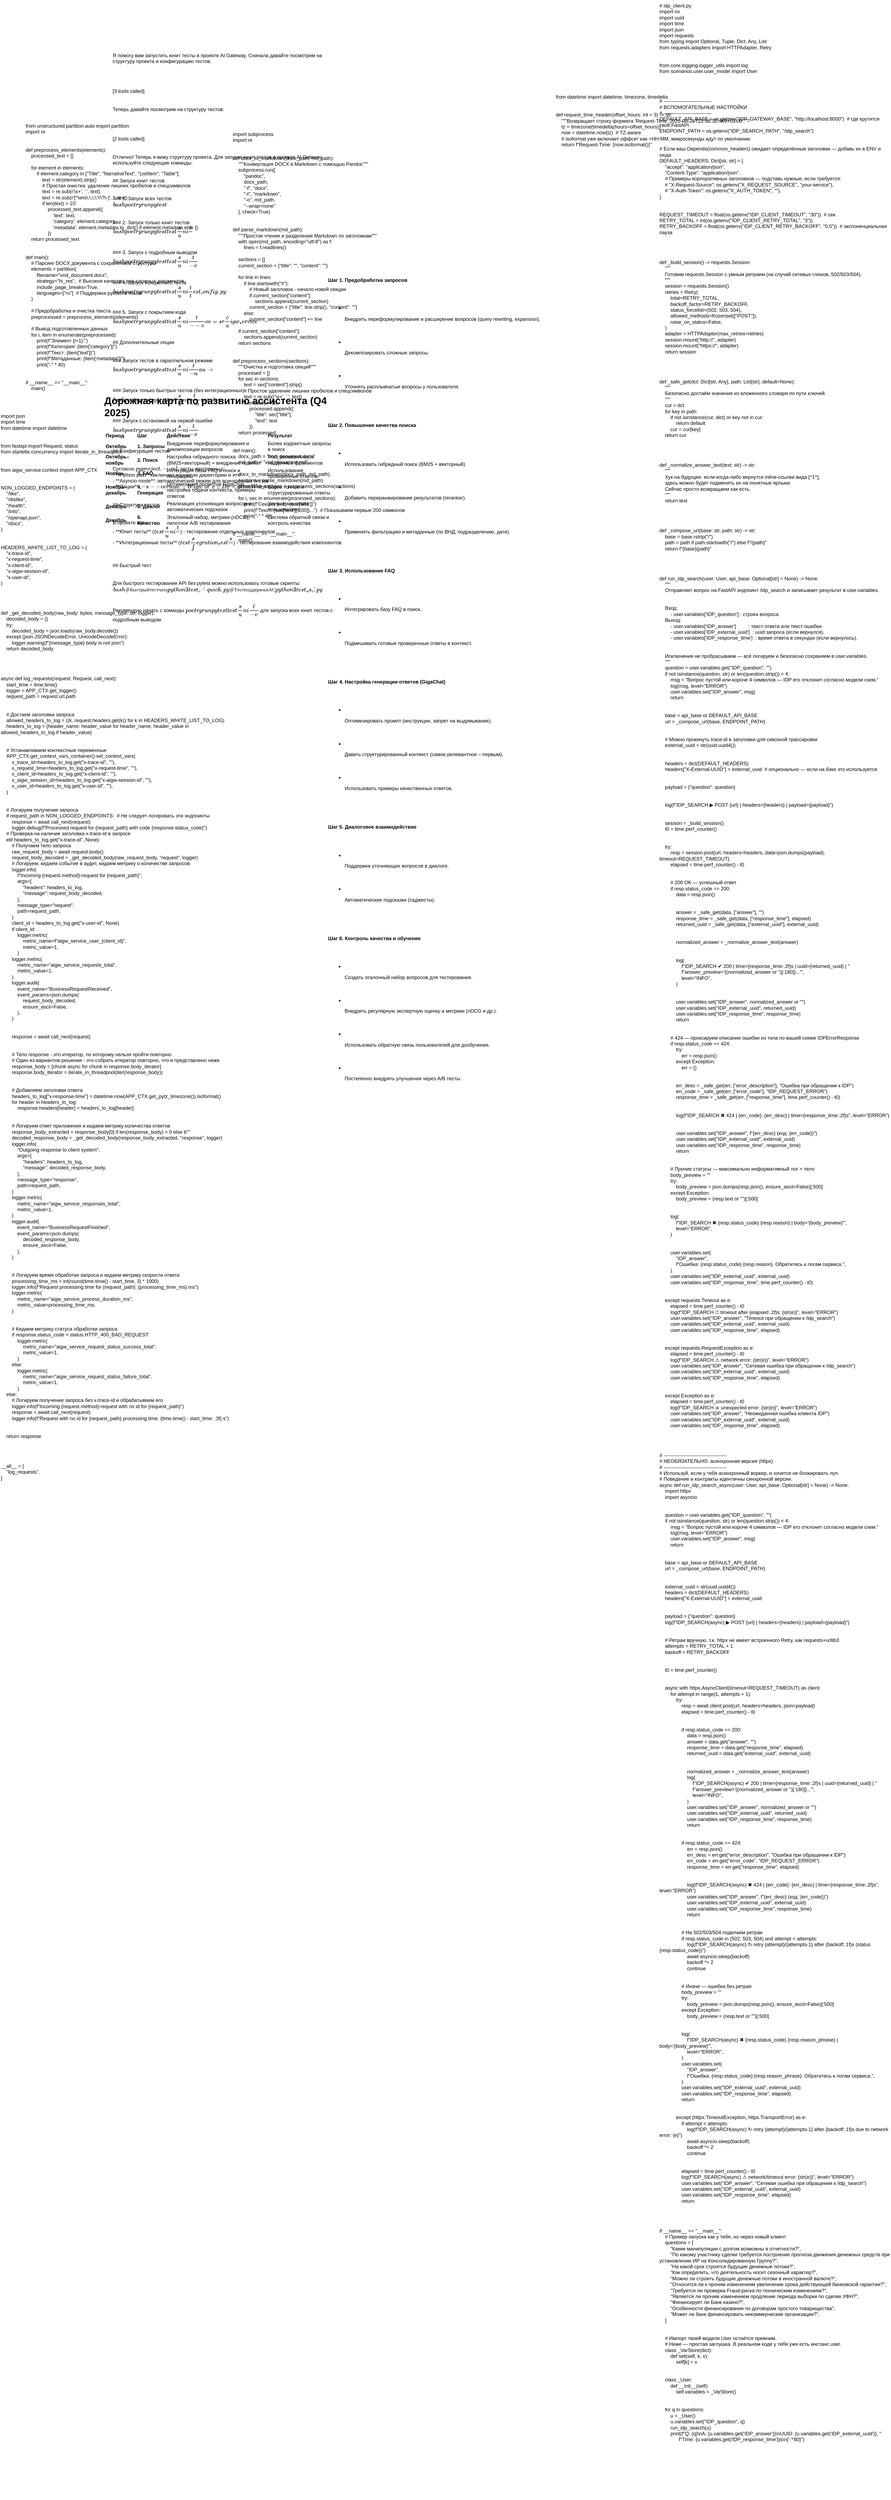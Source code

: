 <mxfile version="28.2.5">
  <diagram name="Страница — 1" id="YzAyhXTebkGU_6SpY-bU">
    <mxGraphModel dx="1152" dy="692" grid="1" gridSize="10" guides="1" tooltips="1" connect="1" arrows="1" fold="1" page="1" pageScale="1" pageWidth="3300" pageHeight="4681" math="0" shadow="0">
      <root>
        <mxCell id="0" />
        <mxCell id="1" parent="0" />
        <UserObject label="# idp_client.py&#xa;import os&#xa;import uuid&#xa;import time&#xa;import json&#xa;import requests&#xa;from typing import Optional, Tuple, Dict, Any, List&#xa;from requests.adapters import HTTPAdapter, Retry&#xa;&#xa;&#xa;from core.logging.logger_utils import log&#xa;from scenarios.user.user_model import User&#xa;&#xa;&#xa;&#xa;&#xa;# -----------------------------&#xa;# ВСПОМОГАТЕЛЬНЫЕ НАСТРОЙКИ&#xa;# -----------------------------&#xa;DEFAULT_API_BASE = os.getenv(&quot;IDP_GATEWAY_BASE&quot;, &quot;http://localhost:8000&quot;)  # где крутится твой FastAPI&#xa;ENDPOINT_PATH = os.getenv(&quot;IDP_SEARCH_PATH&quot;, &quot;/idp_search&quot;)&#xa;&#xa;&#xa;# Если ваш Depends(common_headers) ожидает определённые заголовки — добавь их в ENV и сюда&#xa;DEFAULT_HEADERS: Dict[str, str] = {&#xa;    &quot;accept&quot;: &quot;application/json&quot;,&#xa;    &quot;Content-Type&quot;: &quot;application/json&quot;,&#xa;    # Примеры корпоративных заголовков — подставь нужные, если требуется:&#xa;    # &quot;X-Request-Source&quot;: os.getenv(&quot;X_REQUEST_SOURCE&quot;, &quot;your-service&quot;),&#xa;    # &quot;X-Auth-Token&quot;: os.getenv(&quot;X_AUTH_TOKEN&quot;, &quot;&quot;),&#xa;}&#xa;&#xa;&#xa;REQUEST_TIMEOUT = float(os.getenv(&quot;IDP_CLIENT_TIMEOUT&quot;, &quot;30&quot;))  # сек.&#xa;RETRY_TOTAL = int(os.getenv(&quot;IDP_CLIENT_RETRY_TOTAL&quot;, &quot;3&quot;))&#xa;RETRY_BACKOFF = float(os.getenv(&quot;IDP_CLIENT_RETRY_BACKOFF&quot;, &quot;0.5&quot;))  # экспоненциальная пауза&#xa;&#xa;&#xa;&#xa;&#xa;def _build_session() -&gt; requests.Session:&#xa;    &quot;&quot;&quot;&#xa;    Готовим requests.Session с умным ретраем (на случай сетевых глюков, 502/503/504).&#xa;    &quot;&quot;&quot;&#xa;    session = requests.Session()&#xa;    retries = Retry(&#xa;        total=RETRY_TOTAL,&#xa;        backoff_factor=RETRY_BACKOFF,&#xa;        status_forcelist=(502, 503, 504),&#xa;        allowed_methods=frozenset([&quot;POST&quot;]),&#xa;        raise_on_status=False,&#xa;    )&#xa;    adapter = HTTPAdapter(max_retries=retries)&#xa;    session.mount(&quot;http://&quot;, adapter)&#xa;    session.mount(&quot;https://&quot;, adapter)&#xa;    return session&#xa;&#xa;&#xa;&#xa;&#xa;def _safe_get(dct: Dict[str, Any], path: List[str], default=None):&#xa;    &quot;&quot;&quot;&#xa;    Безопасно достаём значение из вложенного словаря по пути ключей.&#xa;    &quot;&quot;&quot;&#xa;    cur = dct&#xa;    for key in path:&#xa;        if not isinstance(cur, dict) or key not in cur:&#xa;            return default&#xa;        cur = cur[key]&#xa;    return cur&#xa;&#xa;&#xa;&#xa;&#xa;def _normalize_answer_text(text: str) -&gt; str:&#xa;    &quot;&quot;&quot;&#xa;    Хук на будущее: если когда-либо вернутся inline-ссылки вида [^1^],&#xa;    здесь можно будет подменять их на понятные ярлыки.&#xa;    Сейчас просто возвращаем как есть.&#xa;    &quot;&quot;&quot;&#xa;    return text&#xa;&#xa;&#xa;&#xa;&#xa;def _compose_url(base: str, path: str) -&gt; str:&#xa;    base = base.rstrip(&quot;/&quot;)&#xa;    path = path if path.startswith(&quot;/&quot;) else f&quot;/{path}&quot;&#xa;    return f&quot;{base}{path}&quot;&#xa;&#xa;&#xa;&#xa;&#xa;def run_idp_search(user: User, api_base: Optional[str] = None) -&gt; None:&#xa;    &quot;&quot;&quot;&#xa;    Отправляет вопрос на FastAPI эндпоинт /idp_search и записывает результат в user.variables.&#xa;&#xa;&#xa;    Вход:&#xa;        - user.variables[&#39;IDP_question&#39;] : строка вопроса.&#xa;    Выход:&#xa;        - user.variables[&#39;IDP_answer&#39;]         : текст ответа или текст ошибки.&#xa;        - user.variables[&#39;IDP_external_uuid&#39;]  : uuid запроса (если вернулся).&#xa;        - user.variables[&#39;IDP_response_time&#39;]  : время ответа в секундах (если вернулось).&#xa;&#xa;&#xa;    Исключения не пробрасываем — всё логируем и безопасно сохраняем в user.variables.&#xa;    &quot;&quot;&quot;&#xa;    question = user.variables.get(&quot;IDP_question&quot;, &quot;&quot;)&#xa;    if not isinstance(question, str) or len(question.strip()) &lt; 4:&#xa;        msg = &quot;Вопрос пустой или короче 4 символов — IDP его отклонит согласно модели схем.&quot;&#xa;        log(msg, level=&quot;ERROR&quot;)&#xa;        user.variables.set(&quot;IDP_answer&quot;, msg)&#xa;        return&#xa;&#xa;&#xa;    base = api_base or DEFAULT_API_BASE&#xa;    url = _compose_url(base, ENDPOINT_PATH)&#xa;&#xa;&#xa;    # Можно прокинуть trace-id в заголовки для сквозной трассировки&#xa;    external_uuid = str(uuid.uuid4())&#xa;&#xa;&#xa;    headers = dict(DEFAULT_HEADERS)&#xa;    headers[&quot;X-External-UUID&quot;] = external_uuid  # опционально — если на бэке это используется&#xa;&#xa;&#xa;    payload = {&quot;question&quot;: question}&#xa;&#xa;&#xa;    log(f&quot;IDP_SEARCH ▶ POST {url} | headers={headers} | payload={payload}&quot;)&#xa;&#xa;&#xa;    session = _build_session()&#xa;    t0 = time.perf_counter()&#xa;&#xa;&#xa;    try:&#xa;        resp = session.post(url, headers=headers, data=json.dumps(payload), timeout=REQUEST_TIMEOUT)&#xa;        elapsed = time.perf_counter() - t0&#xa;&#xa;&#xa;        # 200 OK — успешный ответ&#xa;        if resp.status_code == 200:&#xa;            data = resp.json()&#xa;&#xa;&#xa;            answer = _safe_get(data, [&quot;answer&quot;], &quot;&quot;)&#xa;            response_time = _safe_get(data, [&quot;response_time&quot;], elapsed)&#xa;            returned_uuid = _safe_get(data, [&quot;external_uuid&quot;], external_uuid)&#xa;&#xa;&#xa;            normalized_answer = _normalize_answer_text(answer)&#xa;&#xa;&#xa;            log(&#xa;                f&quot;IDP_SEARCH ✔ 200 | time={response_time:.2f}s | uuid={returned_uuid} | &quot;&#xa;                f&quot;answer_preview=&#39;{(normalized_answer or &#39;&#39;)[:180]}...&#39;&quot;,&#xa;                level=&quot;INFO&quot;,&#xa;            )&#xa;&#xa;&#xa;            user.variables.set(&quot;IDP_answer&quot;, normalized_answer or &quot;&quot;)&#xa;            user.variables.set(&quot;IDP_external_uuid&quot;, returned_uuid)&#xa;            user.variables.set(&quot;IDP_response_time&quot;, response_time)&#xa;            return&#xa;&#xa;&#xa;        # 424 — проксируем описание ошибки из тела по вашей схеме IDPErrorResponse&#xa;        if resp.status_code == 424:&#xa;            try:&#xa;                err = resp.json()&#xa;            except Exception:&#xa;                err = {}&#xa;&#xa;&#xa;            err_desc = _safe_get(err, [&quot;error_description&quot;], &quot;Ошибка при обращении к IDP&quot;)&#xa;            err_code = _safe_get(err, [&quot;error_code&quot;], &quot;IDP_REQUEST_ERROR&quot;)&#xa;            response_time = _safe_get(err, [&quot;response_time&quot;], time.perf_counter() - t0)&#xa;&#xa;&#xa;            log(f&quot;IDP_SEARCH ✖ 424 | {err_code}: {err_desc} | time={response_time:.2f}s&quot;, level=&quot;ERROR&quot;)&#xa;&#xa;&#xa;            user.variables.set(&quot;IDP_answer&quot;, f&quot;{err_desc} (код: {err_code})&quot;)&#xa;            user.variables.set(&quot;IDP_external_uuid&quot;, external_uuid)&#xa;            user.variables.set(&quot;IDP_response_time&quot;, response_time)&#xa;            return&#xa;&#xa;&#xa;        # Прочие статусы — максимально информативный лог + тело&#xa;        body_preview = &quot;&quot;&#xa;        try:&#xa;            body_preview = json.dumps(resp.json(), ensure_ascii=False)[:500]&#xa;        except Exception:&#xa;            body_preview = (resp.text or &quot;&quot;)[:500]&#xa;&#xa;&#xa;        log(&#xa;            f&quot;IDP_SEARCH ✖ {resp.status_code} {resp.reason} | body=&#39;{body_preview}&#39;&quot;,&#xa;            level=&quot;ERROR&quot;,&#xa;        )&#xa;&#xa;&#xa;        user.variables.set(&#xa;            &quot;IDP_answer&quot;,&#xa;            f&quot;Ошибка: {resp.status_code} {resp.reason}. Обратитесь к логам сервиса.&quot;,&#xa;        )&#xa;        user.variables.set(&quot;IDP_external_uuid&quot;, external_uuid)&#xa;        user.variables.set(&quot;IDP_response_time&quot;, time.perf_counter() - t0)&#xa;&#xa;&#xa;    except requests.Timeout as e:&#xa;        elapsed = time.perf_counter() - t0&#xa;        log(f&quot;IDP_SEARCH ⏱ timeout after {elapsed:.2f}s: {str(e)}&quot;, level=&quot;ERROR&quot;)&#xa;        user.variables.set(&quot;IDP_answer&quot;, &quot;Timeout при обращении к /idp_search&quot;)&#xa;        user.variables.set(&quot;IDP_external_uuid&quot;, external_uuid)&#xa;        user.variables.set(&quot;IDP_response_time&quot;, elapsed)&#xa;&#xa;&#xa;    except requests.RequestException as e:&#xa;        elapsed = time.perf_counter() - t0&#xa;        log(f&quot;IDP_SEARCH ⚠ network error: {str(e)}&quot;, level=&quot;ERROR&quot;)&#xa;        user.variables.set(&quot;IDP_answer&quot;, &quot;Сетевая ошибка при обращении к /idp_search&quot;)&#xa;        user.variables.set(&quot;IDP_external_uuid&quot;, external_uuid)&#xa;        user.variables.set(&quot;IDP_response_time&quot;, elapsed)&#xa;&#xa;&#xa;    except Exception as e:&#xa;        elapsed = time.perf_counter() - t0&#xa;        log(f&quot;IDP_SEARCH ☠ unexpected error: {str(e)}&quot;, level=&quot;ERROR&quot;)&#xa;        user.variables.set(&quot;IDP_answer&quot;, &quot;Неожиданная ошибка клиента IDP&quot;)&#xa;        user.variables.set(&quot;IDP_external_uuid&quot;, external_uuid)&#xa;        user.variables.set(&quot;IDP_response_time&quot;, elapsed)&#xa;&#xa;&#xa;&#xa;&#xa;# --------------------------------------&#xa;# НЕОБЯЗАТЕЛЬНО: асинхронная версия (httpx)&#xa;# --------------------------------------&#xa;# Используй, если у тебя асинхронный воркер, и хочется не блокировать луп.&#xa;# Поведение и контракты идентичны синхронной версии.&#xa;async def run_idp_search_async(user: User, api_base: Optional[str] = None) -&gt; None:&#xa;    import httpx&#xa;    import asyncio&#xa;&#xa;&#xa;    question = user.variables.get(&quot;IDP_question&quot;, &quot;&quot;)&#xa;    if not isinstance(question, str) or len(question.strip()) &lt; 4:&#xa;        msg = &quot;Вопрос пустой или короче 4 символов — IDP его отклонит согласно модели схем.&quot;&#xa;        log(msg, level=&quot;ERROR&quot;)&#xa;        user.variables.set(&quot;IDP_answer&quot;, msg)&#xa;        return&#xa;&#xa;&#xa;    base = api_base or DEFAULT_API_BASE&#xa;    url = _compose_url(base, ENDPOINT_PATH)&#xa;&#xa;&#xa;    external_uuid = str(uuid.uuid4())&#xa;    headers = dict(DEFAULT_HEADERS)&#xa;    headers[&quot;X-External-UUID&quot;] = external_uuid&#xa;&#xa;&#xa;    payload = {&quot;question&quot;: question}&#xa;    log(f&quot;IDP_SEARCH(async) ▶ POST {url} | headers={headers} | payload={payload}&quot;)&#xa;&#xa;&#xa;    # Ретраи вручную, т.к. httpx не имеет встроенного Retry, как requests+urllib3&#xa;    attempts = RETRY_TOTAL + 1&#xa;    backoff = RETRY_BACKOFF&#xa;&#xa;&#xa;    t0 = time.perf_counter()&#xa;&#xa;&#xa;    async with httpx.AsyncClient(timeout=REQUEST_TIMEOUT) as client:&#xa;        for attempt in range(1, attempts + 1):&#xa;            try:&#xa;                resp = await client.post(url, headers=headers, json=payload)&#xa;                elapsed = time.perf_counter() - t0&#xa;&#xa;&#xa;                if resp.status_code == 200:&#xa;                    data = resp.json()&#xa;                    answer = data.get(&quot;answer&quot;, &quot;&quot;)&#xa;                    response_time = data.get(&quot;response_time&quot;, elapsed)&#xa;                    returned_uuid = data.get(&quot;external_uuid&quot;, external_uuid)&#xa;&#xa;&#xa;                    normalized_answer = _normalize_answer_text(answer)&#xa;                    log(&#xa;                        f&quot;IDP_SEARCH(async) ✔ 200 | time={response_time:.2f}s | uuid={returned_uuid} | &quot;&#xa;                        f&quot;answer_preview=&#39;{(normalized_answer or &#39;&#39;)[:180]}...&#39;&quot;,&#xa;                        level=&quot;INFO&quot;,&#xa;                    )&#xa;                    user.variables.set(&quot;IDP_answer&quot;, normalized_answer or &quot;&quot;)&#xa;                    user.variables.set(&quot;IDP_external_uuid&quot;, returned_uuid)&#xa;                    user.variables.set(&quot;IDP_response_time&quot;, response_time)&#xa;                    return&#xa;&#xa;&#xa;                if resp.status_code == 424:&#xa;                    err = resp.json()&#xa;                    err_desc = err.get(&quot;error_description&quot;, &quot;Ошибка при обращении к IDP&quot;)&#xa;                    err_code = err.get(&quot;error_code&quot;, &quot;IDP_REQUEST_ERROR&quot;)&#xa;                    response_time = err.get(&quot;response_time&quot;, elapsed)&#xa;&#xa;&#xa;                    log(f&quot;IDP_SEARCH(async) ✖ 424 | {err_code}: {err_desc} | time={response_time:.2f}s&quot;, level=&quot;ERROR&quot;)&#xa;                    user.variables.set(&quot;IDP_answer&quot;, f&quot;{err_desc} (код: {err_code})&quot;)&#xa;                    user.variables.set(&quot;IDP_external_uuid&quot;, external_uuid)&#xa;                    user.variables.set(&quot;IDP_response_time&quot;, response_time)&#xa;                    return&#xa;&#xa;&#xa;                # На 502/503/504 поделаем ретраи&#xa;                if resp.status_code in (502, 503, 504) and attempt &lt; attempts:&#xa;                    log(f&quot;IDP_SEARCH(async) ↻ retry {attempt}/{attempts-1} after {backoff:.1f}s (status {resp.status_code})&quot;)&#xa;                    await asyncio.sleep(backoff)&#xa;                    backoff *= 2&#xa;                    continue&#xa;&#xa;&#xa;                # Иначе — ошибка без ретрая&#xa;                body_preview = &quot;&quot;&#xa;                try:&#xa;                    body_preview = json.dumps(resp.json(), ensure_ascii=False)[:500]&#xa;                except Exception:&#xa;                    body_preview = (resp.text or &quot;&quot;)[:500]&#xa;&#xa;&#xa;                log(&#xa;                    f&quot;IDP_SEARCH(async) ✖ {resp.status_code} {resp.reason_phrase} | body=&#39;{body_preview}&#39;&quot;,&#xa;                    level=&quot;ERROR&quot;,&#xa;                )&#xa;                user.variables.set(&#xa;                    &quot;IDP_answer&quot;,&#xa;                    f&quot;Ошибка: {resp.status_code} {resp.reason_phrase}. Обратитесь к логам сервиса.&quot;,&#xa;                )&#xa;                user.variables.set(&quot;IDP_external_uuid&quot;, external_uuid)&#xa;                user.variables.set(&quot;IDP_response_time&quot;, elapsed)&#xa;                return&#xa;&#xa;&#xa;            except (httpx.TimeoutException, httpx.TransportError) as e:&#xa;                if attempt &lt; attempts:&#xa;                    log(f&quot;IDP_SEARCH(async) ↻ retry {attempt}/{attempts-1} after {backoff:.1f}s due to network error: {e}&quot;)&#xa;                    await asyncio.sleep(backoff)&#xa;                    backoff *= 2&#xa;                    continue&#xa;&#xa;&#xa;                elapsed = time.perf_counter() - t0&#xa;                log(f&quot;IDP_SEARCH(async) ⚠ network/timeout error: {str(e)}&quot;, level=&quot;ERROR&quot;)&#xa;                user.variables.set(&quot;IDP_answer&quot;, &quot;Сетевая ошибка при обращении к /idp_search&quot;)&#xa;                user.variables.set(&quot;IDP_external_uuid&quot;, external_uuid)&#xa;                user.variables.set(&quot;IDP_response_time&quot;, elapsed)&#xa;                return&#xa;&#xa;&#xa;&#xa;&#xa;if __name__ == &quot;__main__&quot;:&#xa;    # Пример запуска как у тебя, но через новый клиент&#xa;    questions = [&#xa;        &quot;Какие манипуляции с долгом возможны в отчетности?&quot;,&#xa;        &quot;По какому участнику сделки требуется построение прогноза движения денежных средств при установлении ИР на Консолидированную Группу?&quot;,&#xa;        &quot;На какой срок строятся будущие денежные потоки?&quot;,&#xa;        &quot;Как определить, что деятельность носит сезонный характер?&quot;,&#xa;        &quot;Можно ли строить будущие денежные потоки в иностранной валюте?&quot;,&#xa;        &quot;Относится ли к прочим изменениям увеличение срока действующей банковской гарантии?&quot;,&#xa;        &quot;Требуется ли проверка Fraud-риска по техническим изменениям?&quot;,&#xa;        &quot;Является ли прочим изменением продление периода выборки по сделке УФН?&quot;,&#xa;        &quot;Финансирует ли Банк казино?&quot;,&#xa;        &quot;Особенности финансирования по договорам простого товарищества&quot;,&#xa;        &quot;Может ли банк финансировать некоммерческие организации?&quot;,&#xa;    ]&#xa;&#xa;&#xa;    # Импорт твоей модели User остаётся прежним.&#xa;    # Ниже — простая заглушка. В реальном коде у тебя уже есть инстанс user.&#xa;    class _VarStore(dict):&#xa;        def set(self, k, v):&#xa;            self[k] = v&#xa;&#xa;&#xa;    class _User:&#xa;        def __init__(self):&#xa;            self.variables = _VarStore()&#xa;&#xa;&#xa;    for q in questions:&#xa;        u = _User()&#xa;        u.variables.set(&quot;IDP_question&quot;, q)&#xa;        run_idp_search(u)&#xa;        print(f&quot;Q: {q}\nA: {u.variables.get(&#39;IDP_answer&#39;)}\nUUID: {u.variables.get(&#39;IDP_external_uuid&#39;)}, &quot;&#xa;              f&quot;Time: {u.variables.get(&#39;IDP_response_time&#39;)}s\n{&#39;-&#39;*80}&quot;)" link="# idp_client.py&#xa;import os&#xa;import uuid&#xa;import time&#xa;import json&#xa;import requests&#xa;from typing import Optional, Tuple, Dict, Any, List&#xa;from requests.adapters import HTTPAdapter, Retry&#xa;&#xa;&#xa;from core.logging.logger_utils import log&#xa;from scenarios.user.user_model import User&#xa;&#xa;&#xa;&#xa;&#xa;# -----------------------------&#xa;# ВСПОМОГАТЕЛЬНЫЕ НАСТРОЙКИ&#xa;# -----------------------------&#xa;DEFAULT_API_BASE = os.getenv(&quot;IDP_GATEWAY_BASE&quot;, &quot;http://localhost:8000&quot;)  # где крутится твой FastAPI&#xa;ENDPOINT_PATH = os.getenv(&quot;IDP_SEARCH_PATH&quot;, &quot;/idp_search&quot;)&#xa;&#xa;&#xa;# Если ваш Depends(common_headers) ожидает определённые заголовки — добавь их в ENV и сюда&#xa;DEFAULT_HEADERS: Dict[str, str] = {&#xa;    &quot;accept&quot;: &quot;application/json&quot;,&#xa;    &quot;Content-Type&quot;: &quot;application/json&quot;,&#xa;    # Примеры корпоративных заголовков — подставь нужные, если требуется:&#xa;    # &quot;X-Request-Source&quot;: os.getenv(&quot;X_REQUEST_SOURCE&quot;, &quot;your-service&quot;),&#xa;    # &quot;X-Auth-Token&quot;: os.getenv(&quot;X_AUTH_TOKEN&quot;, &quot;&quot;),&#xa;}&#xa;&#xa;&#xa;REQUEST_TIMEOUT = float(os.getenv(&quot;IDP_CLIENT_TIMEOUT&quot;, &quot;30&quot;))  # сек.&#xa;RETRY_TOTAL = int(os.getenv(&quot;IDP_CLIENT_RETRY_TOTAL&quot;, &quot;3&quot;))&#xa;RETRY_BACKOFF = float(os.getenv(&quot;IDP_CLIENT_RETRY_BACKOFF&quot;, &quot;0.5&quot;))  # экспоненциальная пауза&#xa;&#xa;&#xa;&#xa;&#xa;def _build_session() -&gt; requests.Session:&#xa;    &quot;&quot;&quot;&#xa;    Готовим requests.Session с умным ретраем (на случай сетевых глюков, 502/503/504).&#xa;    &quot;&quot;&quot;&#xa;    session = requests.Session()&#xa;    retries = Retry(&#xa;        total=RETRY_TOTAL,&#xa;        backoff_factor=RETRY_BACKOFF,&#xa;        status_forcelist=(502, 503, 504),&#xa;        allowed_methods=frozenset([&quot;POST&quot;]),&#xa;        raise_on_status=False,&#xa;    )&#xa;    adapter = HTTPAdapter(max_retries=retries)&#xa;    session.mount(&quot;http://&quot;, adapter)&#xa;    session.mount(&quot;https://&quot;, adapter)&#xa;    return session&#xa;&#xa;&#xa;&#xa;&#xa;def _safe_get(dct: Dict[str, Any], path: List[str], default=None):&#xa;    &quot;&quot;&quot;&#xa;    Безопасно достаём значение из вложенного словаря по пути ключей.&#xa;    &quot;&quot;&quot;&#xa;    cur = dct&#xa;    for key in path:&#xa;        if not isinstance(cur, dict) or key not in cur:&#xa;            return default&#xa;        cur = cur[key]&#xa;    return cur&#xa;&#xa;&#xa;&#xa;&#xa;def _normalize_answer_text(text: str) -&gt; str:&#xa;    &quot;&quot;&quot;&#xa;    Хук на будущее: если когда-либо вернутся inline-ссылки вида [^1^],&#xa;    здесь можно будет подменять их на понятные ярлыки.&#xa;    Сейчас просто возвращаем как есть.&#xa;    &quot;&quot;&quot;&#xa;    return text&#xa;&#xa;&#xa;&#xa;&#xa;def _compose_url(base: str, path: str) -&gt; str:&#xa;    base = base.rstrip(&quot;/&quot;)&#xa;    path = path if path.startswith(&quot;/&quot;) else f&quot;/{path}&quot;&#xa;    return f&quot;{base}{path}&quot;&#xa;&#xa;&#xa;&#xa;&#xa;def run_idp_search(user: User, api_base: Optional[str] = None) -&gt; None:&#xa;    &quot;&quot;&quot;&#xa;    Отправляет вопрос на FastAPI эндпоинт /idp_search и записывает результат в user.variables.&#xa;&#xa;&#xa;    Вход:&#xa;        - user.variables[&#39;IDP_question&#39;] : строка вопроса.&#xa;    Выход:&#xa;        - user.variables[&#39;IDP_answer&#39;]         : текст ответа или текст ошибки.&#xa;        - user.variables[&#39;IDP_external_uuid&#39;]  : uuid запроса (если вернулся).&#xa;        - user.variables[&#39;IDP_response_time&#39;]  : время ответа в секундах (если вернулось).&#xa;&#xa;&#xa;    Исключения не пробрасываем — всё логируем и безопасно сохраняем в user.variables.&#xa;    &quot;&quot;&quot;&#xa;    question = user.variables.get(&quot;IDP_question&quot;, &quot;&quot;)&#xa;    if not isinstance(question, str) or len(question.strip()) &lt; 4:&#xa;        msg = &quot;Вопрос пустой или короче 4 символов — IDP его отклонит согласно модели схем.&quot;&#xa;        log(msg, level=&quot;ERROR&quot;)&#xa;        user.variables.set(&quot;IDP_answer&quot;, msg)&#xa;        return&#xa;&#xa;&#xa;    base = api_base or DEFAULT_API_BASE&#xa;    url = _compose_url(base, ENDPOINT_PATH)&#xa;&#xa;&#xa;    # Можно прокинуть trace-id в заголовки для сквозной трассировки&#xa;    external_uuid = str(uuid.uuid4())&#xa;&#xa;&#xa;    headers = dict(DEFAULT_HEADERS)&#xa;    headers[&quot;X-External-UUID&quot;] = external_uuid  # опционально — если на бэке это используется&#xa;&#xa;&#xa;    payload = {&quot;question&quot;: question}&#xa;&#xa;&#xa;    log(f&quot;IDP_SEARCH ▶ POST {url} | headers={headers} | payload={payload}&quot;)&#xa;&#xa;&#xa;    session = _build_session()&#xa;    t0 = time.perf_counter()&#xa;&#xa;&#xa;    try:&#xa;        resp = session.post(url, headers=headers, data=json.dumps(payload), timeout=REQUEST_TIMEOUT)&#xa;        elapsed = time.perf_counter() - t0&#xa;&#xa;&#xa;        # 200 OK — успешный ответ&#xa;        if resp.status_code == 200:&#xa;            data = resp.json()&#xa;&#xa;&#xa;            answer = _safe_get(data, [&quot;answer&quot;], &quot;&quot;)&#xa;            response_time = _safe_get(data, [&quot;response_time&quot;], elapsed)&#xa;            returned_uuid = _safe_get(data, [&quot;external_uuid&quot;], external_uuid)&#xa;&#xa;&#xa;            normalized_answer = _normalize_answer_text(answer)&#xa;&#xa;&#xa;            log(&#xa;                f&quot;IDP_SEARCH ✔ 200 | time={response_time:.2f}s | uuid={returned_uuid} | &quot;&#xa;                f&quot;answer_preview=&#39;{(normalized_answer or &#39;&#39;)[:180]}...&#39;&quot;,&#xa;                level=&quot;INFO&quot;,&#xa;            )&#xa;&#xa;&#xa;            user.variables.set(&quot;IDP_answer&quot;, normalized_answer or &quot;&quot;)&#xa;            user.variables.set(&quot;IDP_external_uuid&quot;, returned_uuid)&#xa;            user.variables.set(&quot;IDP_response_time&quot;, response_time)&#xa;            return&#xa;&#xa;&#xa;        # 424 — проксируем описание ошибки из тела по вашей схеме IDPErrorResponse&#xa;        if resp.status_code == 424:&#xa;            try:&#xa;                err = resp.json()&#xa;            except Exception:&#xa;                err = {}&#xa;&#xa;&#xa;            err_desc = _safe_get(err, [&quot;error_description&quot;], &quot;Ошибка при обращении к IDP&quot;)&#xa;            err_code = _safe_get(err, [&quot;error_code&quot;], &quot;IDP_REQUEST_ERROR&quot;)&#xa;            response_time = _safe_get(err, [&quot;response_time&quot;], time.perf_counter() - t0)&#xa;&#xa;&#xa;            log(f&quot;IDP_SEARCH ✖ 424 | {err_code}: {err_desc} | time={response_time:.2f}s&quot;, level=&quot;ERROR&quot;)&#xa;&#xa;&#xa;            user.variables.set(&quot;IDP_answer&quot;, f&quot;{err_desc} (код: {err_code})&quot;)&#xa;            user.variables.set(&quot;IDP_external_uuid&quot;, external_uuid)&#xa;            user.variables.set(&quot;IDP_response_time&quot;, response_time)&#xa;            return&#xa;&#xa;&#xa;        # Прочие статусы — максимально информативный лог + тело&#xa;        body_preview = &quot;&quot;&#xa;        try:&#xa;            body_preview = json.dumps(resp.json(), ensure_ascii=False)[:500]&#xa;        except Exception:&#xa;            body_preview = (resp.text or &quot;&quot;)[:500]&#xa;&#xa;&#xa;        log(&#xa;            f&quot;IDP_SEARCH ✖ {resp.status_code} {resp.reason} | body=&#39;{body_preview}&#39;&quot;,&#xa;            level=&quot;ERROR&quot;,&#xa;        )&#xa;&#xa;&#xa;        user.variables.set(&#xa;            &quot;IDP_answer&quot;,&#xa;            f&quot;Ошибка: {resp.status_code} {resp.reason}. Обратитесь к логам сервиса.&quot;,&#xa;        )&#xa;        user.variables.set(&quot;IDP_external_uuid&quot;, external_uuid)&#xa;        user.variables.set(&quot;IDP_response_time&quot;, time.perf_counter() - t0)&#xa;&#xa;&#xa;    except requests.Timeout as e:&#xa;        elapsed = time.perf_counter() - t0&#xa;        log(f&quot;IDP_SEARCH ⏱ timeout after {elapsed:.2f}s: {str(e)}&quot;, level=&quot;ERROR&quot;)&#xa;        user.variables.set(&quot;IDP_answer&quot;, &quot;Timeout при обращении к /idp_search&quot;)&#xa;        user.variables.set(&quot;IDP_external_uuid&quot;, external_uuid)&#xa;        user.variables.set(&quot;IDP_response_time&quot;, elapsed)&#xa;&#xa;&#xa;    except requests.RequestException as e:&#xa;        elapsed = time.perf_counter() - t0&#xa;        log(f&quot;IDP_SEARCH ⚠ network error: {str(e)}&quot;, level=&quot;ERROR&quot;)&#xa;        user.variables.set(&quot;IDP_answer&quot;, &quot;Сетевая ошибка при обращении к /idp_search&quot;)&#xa;        user.variables.set(&quot;IDP_external_uuid&quot;, external_uuid)&#xa;        user.variables.set(&quot;IDP_response_time&quot;, elapsed)&#xa;&#xa;&#xa;    except Exception as e:&#xa;        elapsed = time.perf_counter() - t0&#xa;        log(f&quot;IDP_SEARCH ☠ unexpected error: {str(e)}&quot;, level=&quot;ERROR&quot;)&#xa;        user.variables.set(&quot;IDP_answer&quot;, &quot;Неожиданная ошибка клиента IDP&quot;)&#xa;        user.variables.set(&quot;IDP_external_uuid&quot;, external_uuid)&#xa;        user.variables.set(&quot;IDP_response_time&quot;, elapsed)&#xa;&#xa;&#xa;&#xa;&#xa;# --------------------------------------&#xa;# НЕОБЯЗАТЕЛЬНО: асинхронная версия (httpx)&#xa;# --------------------------------------&#xa;# Используй, если у тебя асинхронный воркер, и хочется не блокировать луп.&#xa;# Поведение и контракты идентичны синхронной версии.&#xa;async def run_idp_search_async(user: User, api_base: Optional[str] = None) -&gt; None:&#xa;    import httpx&#xa;    import asyncio&#xa;&#xa;&#xa;    question = user.variables.get(&quot;IDP_question&quot;, &quot;&quot;)&#xa;    if not isinstance(question, str) or len(question.strip()) &lt; 4:&#xa;        msg = &quot;Вопрос пустой или короче 4 символов — IDP его отклонит согласно модели схем.&quot;&#xa;        log(msg, level=&quot;ERROR&quot;)&#xa;        user.variables.set(&quot;IDP_answer&quot;, msg)&#xa;        return&#xa;&#xa;&#xa;    base = api_base or DEFAULT_API_BASE&#xa;    url = _compose_url(base, ENDPOINT_PATH)&#xa;&#xa;&#xa;    external_uuid = str(uuid.uuid4())&#xa;    headers = dict(DEFAULT_HEADERS)&#xa;    headers[&quot;X-External-UUID&quot;] = external_uuid&#xa;&#xa;&#xa;    payload = {&quot;question&quot;: question}&#xa;    log(f&quot;IDP_SEARCH(async) ▶ POST {url} | headers={headers} | payload={payload}&quot;)&#xa;&#xa;&#xa;    # Ретраи вручную, т.к. httpx не имеет встроенного Retry, как requests+urllib3&#xa;    attempts = RETRY_TOTAL + 1&#xa;    backoff = RETRY_BACKOFF&#xa;&#xa;&#xa;    t0 = time.perf_counter()&#xa;&#xa;&#xa;    async with httpx.AsyncClient(timeout=REQUEST_TIMEOUT) as client:&#xa;        for attempt in range(1, attempts + 1):&#xa;            try:&#xa;                resp = await client.post(url, headers=headers, json=payload)&#xa;                elapsed = time.perf_counter() - t0&#xa;&#xa;&#xa;                if resp.status_code == 200:&#xa;                    data = resp.json()&#xa;                    answer = data.get(&quot;answer&quot;, &quot;&quot;)&#xa;                    response_time = data.get(&quot;response_time&quot;, elapsed)&#xa;                    returned_uuid = data.get(&quot;external_uuid&quot;, external_uuid)&#xa;&#xa;&#xa;                    normalized_answer = _normalize_answer_text(answer)&#xa;                    log(&#xa;                        f&quot;IDP_SEARCH(async) ✔ 200 | time={response_time:.2f}s | uuid={returned_uuid} | &quot;&#xa;                        f&quot;answer_preview=&#39;{(normalized_answer or &#39;&#39;)[:180]}...&#39;&quot;,&#xa;                        level=&quot;INFO&quot;,&#xa;                    )&#xa;                    user.variables.set(&quot;IDP_answer&quot;, normalized_answer or &quot;&quot;)&#xa;                    user.variables.set(&quot;IDP_external_uuid&quot;, returned_uuid)&#xa;                    user.variables.set(&quot;IDP_response_time&quot;, response_time)&#xa;                    return&#xa;&#xa;&#xa;                if resp.status_code == 424:&#xa;                    err = resp.json()&#xa;                    err_desc = err.get(&quot;error_description&quot;, &quot;Ошибка при обращении к IDP&quot;)&#xa;                    err_code = err.get(&quot;error_code&quot;, &quot;IDP_REQUEST_ERROR&quot;)&#xa;                    response_time = err.get(&quot;response_time&quot;, elapsed)&#xa;&#xa;&#xa;                    log(f&quot;IDP_SEARCH(async) ✖ 424 | {err_code}: {err_desc} | time={response_time:.2f}s&quot;, level=&quot;ERROR&quot;)&#xa;                    user.variables.set(&quot;IDP_answer&quot;, f&quot;{err_desc} (код: {err_code})&quot;)&#xa;                    user.variables.set(&quot;IDP_external_uuid&quot;, external_uuid)&#xa;                    user.variables.set(&quot;IDP_response_time&quot;, response_time)&#xa;                    return&#xa;&#xa;&#xa;                # На 502/503/504 поделаем ретраи&#xa;                if resp.status_code in (502, 503, 504) and attempt &lt; attempts:&#xa;                    log(f&quot;IDP_SEARCH(async) ↻ retry {attempt}/{attempts-1} after {backoff:.1f}s (status {resp.status_code})&quot;)&#xa;                    await asyncio.sleep(backoff)&#xa;                    backoff *= 2&#xa;                    continue&#xa;&#xa;&#xa;                # Иначе — ошибка без ретрая&#xa;                body_preview = &quot;&quot;&#xa;                try:&#xa;                    body_preview = json.dumps(resp.json(), ensure_ascii=False)[:500]&#xa;                except Exception:&#xa;                    body_preview = (resp.text or &quot;&quot;)[:500]&#xa;&#xa;&#xa;                log(&#xa;                    f&quot;IDP_SEARCH(async) ✖ {resp.status_code} {resp.reason_phrase} | body=&#39;{body_preview}&#39;&quot;,&#xa;                    level=&quot;ERROR&quot;,&#xa;                )&#xa;                user.variables.set(&#xa;                    &quot;IDP_answer&quot;,&#xa;                    f&quot;Ошибка: {resp.status_code} {resp.reason_phrase}. Обратитесь к логам сервиса.&quot;,&#xa;                )&#xa;                user.variables.set(&quot;IDP_external_uuid&quot;, external_uuid)&#xa;                user.variables.set(&quot;IDP_response_time&quot;, elapsed)&#xa;                return&#xa;&#xa;&#xa;            except (httpx.TimeoutException, httpx.TransportError) as e:&#xa;                if attempt &lt; attempts:&#xa;                    log(f&quot;IDP_SEARCH(async) ↻ retry {attempt}/{attempts-1} after {backoff:.1f}s due to network error: {e}&quot;)&#xa;                    await asyncio.sleep(backoff)&#xa;                    backoff *= 2&#xa;                    continue&#xa;&#xa;&#xa;                elapsed = time.perf_counter() - t0&#xa;                log(f&quot;IDP_SEARCH(async) ⚠ network/timeout error: {str(e)}&quot;, level=&quot;ERROR&quot;)&#xa;                user.variables.set(&quot;IDP_answer&quot;, &quot;Сетевая ошибка при обращении к /idp_search&quot;)&#xa;                user.variables.set(&quot;IDP_external_uuid&quot;, external_uuid)&#xa;                user.variables.set(&quot;IDP_response_time&quot;, elapsed)&#xa;                return&#xa;&#xa;&#xa;&#xa;&#xa;if __name__ == &quot;__main__&quot;:&#xa;    # Пример запуска как у тебя, но через новый клиент&#xa;    questions = [&#xa;        &quot;Какие манипуляции с долгом возможны в отчетности?&quot;,&#xa;        &quot;По какому участнику сделки требуется построение прогноза движения денежных средств при установлении ИР на Консолидированную Группу?&quot;,&#xa;        &quot;На какой срок строятся будущие денежные потоки?&quot;,&#xa;        &quot;Как определить, что деятельность носит сезонный характер?&quot;,&#xa;        &quot;Можно ли строить будущие денежные потоки в иностранной валюте?&quot;,&#xa;        &quot;Относится ли к прочим изменениям увеличение срока действующей банковской гарантии?&quot;,&#xa;        &quot;Требуется ли проверка Fraud-риска по техническим изменениям?&quot;,&#xa;        &quot;Является ли прочим изменением продление периода выборки по сделке УФН?&quot;,&#xa;        &quot;Финансирует ли Банк казино?&quot;,&#xa;        &quot;Особенности финансирования по договорам простого товарищества&quot;,&#xa;        &quot;Может ли банк финансировать некоммерческие организации?&quot;,&#xa;    ]&#xa;&#xa;&#xa;    # Импорт твоей модели User остаётся прежним.&#xa;    # Ниже — простая заглушка. В реальном коде у тебя уже есть инстанс user.&#xa;    class _VarStore(dict):&#xa;        def set(self, k, v):&#xa;            self[k] = v&#xa;&#xa;&#xa;    class _User:&#xa;        def __init__(self):&#xa;            self.variables = _VarStore()&#xa;&#xa;&#xa;    for q in questions:&#xa;        u = _User()&#xa;        u.variables.set(&quot;IDP_question&quot;, q)&#xa;        run_idp_search(u)&#xa;        print(f&quot;Q: {q}\nA: {u.variables.get(&#39;IDP_answer&#39;)}\nUUID: {u.variables.get(&#39;IDP_external_uuid&#39;)}, &quot;&#xa;              f&quot;Time: {u.variables.get(&#39;IDP_response_time&#39;)}s\n{&#39;-&#39;*80}&quot;)" id="xQ9-_gr5QTslfE1LpaSg-1">
          <mxCell style="text;whiteSpace=wrap;" parent="1" vertex="1">
            <mxGeometry x="1710" y="480" width="560" height="6030" as="geometry" />
          </mxCell>
        </UserObject>
        <UserObject label="from datetime import datetime, timezone, timedelta&#xa;&#xa;&#xa;def request_time_header(offset_hours: int = 3) -&gt; str:&#xa;    &quot;&quot;&quot;Возвращает строку формата &#39;Request-Time: 2025-08-25T22:58:32.469+03:00&#39;.&quot;&quot;&quot;&#xa;    tz = timezone(timedelta(hours=offset_hours))&#xa;    now = datetime.now(tz)  # TZ-aware&#xa;    # isoformat уже включает оффсет как +HH:MM, микросекунды идут по умолчанию&#xa;    return f&quot;Request-Time: {now.isoformat()}&quot;" link="from datetime import datetime, timezone, timedelta&#xa;&#xa;&#xa;def request_time_header(offset_hours: int = 3) -&gt; str:&#xa;    &quot;&quot;&quot;Возвращает строку формата &#39;Request-Time: 2025-08-25T22:58:32.469+03:00&#39;.&quot;&quot;&quot;&#xa;    tz = timezone(timedelta(hours=offset_hours))&#xa;    now = datetime.now(tz)  # TZ-aware&#xa;    # isoformat уже включает оффсет как +HH:MM, микросекунды идут по умолчанию&#xa;    return f&quot;Request-Time: {now.isoformat()}&quot;" id="xQ9-_gr5QTslfE1LpaSg-2">
          <mxCell style="text;whiteSpace=wrap;" parent="1" vertex="1">
            <mxGeometry x="1460" y="700" width="520" height="150" as="geometry" />
          </mxCell>
        </UserObject>
        <mxCell id="zntTJmJaQ5f6_OLdWCkL-2" value="&lt;h1 data-start=&quot;83&quot; data-end=&quot;134&quot;&gt;Дорожная карта по развитию ассистента (Q4 2025)&lt;/h1&gt;&#xa;&lt;div class=&quot;_tableContainer_1rjym_1&quot;&gt;&lt;div tabindex=&quot;-1&quot; class=&quot;group _tableWrapper_1rjym_13 flex w-fit flex-col-reverse&quot;&gt;&lt;table data-start=&quot;136&quot; data-end=&quot;1017&quot; class=&quot;w-fit min-w-(--thread-content-width)&quot;&gt;&lt;thead data-start=&quot;136&quot; data-end=&quot;175&quot;&gt;&lt;tr data-start=&quot;136&quot; data-end=&quot;175&quot;&gt;&lt;th data-start=&quot;136&quot; data-end=&quot;145&quot; data-col-size=&quot;sm&quot;&gt;Период&lt;/th&gt;&lt;th data-start=&quot;145&quot; data-end=&quot;151&quot; data-col-size=&quot;sm&quot;&gt;Шаг&lt;/th&gt;&lt;th data-start=&quot;151&quot; data-end=&quot;162&quot; data-col-size=&quot;md&quot;&gt;Действие&lt;/th&gt;&lt;th data-start=&quot;162&quot; data-end=&quot;175&quot; data-col-size=&quot;md&quot;&gt;Результат&lt;/th&gt;&lt;/tr&gt;&lt;/thead&gt;&lt;tbody data-start=&quot;217&quot; data-end=&quot;1017&quot;&gt;&lt;tr data-start=&quot;217&quot; data-end=&quot;339&quot;&gt;&lt;td data-start=&quot;217&quot; data-end=&quot;231&quot; data-col-size=&quot;sm&quot;&gt;&lt;strong data-start=&quot;219&quot; data-end=&quot;230&quot;&gt;Октябрь&lt;/strong&gt;&lt;/td&gt;&lt;td data-start=&quot;231&quot; data-end=&quot;248&quot; data-col-size=&quot;sm&quot;&gt;&lt;strong data-start=&quot;233&quot; data-end=&quot;247&quot;&gt;1. Запросы&lt;/strong&gt;&lt;/td&gt;&lt;td data-start=&quot;248&quot; data-end=&quot;303&quot; data-col-size=&quot;md&quot;&gt;Внедрение переформулирования и декомпозиции вопросов&lt;/td&gt;&lt;td data-start=&quot;303&quot; data-end=&quot;339&quot; data-col-size=&quot;md&quot;&gt;Более корректные запросы в поиск&lt;/td&gt;&lt;/tr&gt;&lt;tr data-start=&quot;340&quot; data-end=&quot;487&quot;&gt;&lt;td data-start=&quot;340&quot; data-end=&quot;361&quot; data-col-size=&quot;sm&quot;&gt;&lt;strong data-start=&quot;342&quot; data-end=&quot;360&quot;&gt;Октябрь–ноябрь&lt;/strong&gt;&lt;/td&gt;&lt;td data-start=&quot;361&quot; data-end=&quot;376&quot; data-col-size=&quot;sm&quot;&gt;&lt;strong data-start=&quot;363&quot; data-end=&quot;375&quot;&gt;2. Поиск&lt;/strong&gt;&lt;/td&gt;&lt;td data-start=&quot;376&quot; data-end=&quot;444&quot; data-col-size=&quot;md&quot;&gt;Настройка гибридного поиска (BM25+векторный) + внедрение reranker&lt;/td&gt;&lt;td data-start=&quot;444&quot; data-end=&quot;487&quot; data-col-size=&quot;md&quot;&gt;Рост релевантности найденных фрагментов&lt;/td&gt;&lt;/tr&gt;&lt;tr data-start=&quot;488&quot; data-end=&quot;593&quot;&gt;&lt;td data-start=&quot;488&quot; data-end=&quot;501&quot; data-col-size=&quot;sm&quot;&gt;&lt;strong data-start=&quot;490&quot; data-end=&quot;500&quot;&gt;Ноябрь&lt;/strong&gt;&lt;/td&gt;&lt;td data-start=&quot;501&quot; data-end=&quot;514&quot; data-col-size=&quot;sm&quot;&gt;&lt;strong data-start=&quot;503&quot; data-end=&quot;513&quot;&gt;3. FAQ&lt;/strong&gt;&lt;/td&gt;&lt;td data-start=&quot;514&quot; data-end=&quot;556&quot; data-col-size=&quot;md&quot;&gt;Интеграция базы FAQ в поиск и генерацию&lt;/td&gt;&lt;td data-start=&quot;556&quot; data-end=&quot;593&quot; data-col-size=&quot;md&quot;&gt;Использование проверенных ответов&lt;/td&gt;&lt;/tr&gt;&lt;tr data-start=&quot;594&quot; data-end=&quot;754&quot;&gt;&lt;td data-start=&quot;594&quot; data-end=&quot;615&quot; data-col-size=&quot;sm&quot;&gt;&lt;strong data-start=&quot;596&quot; data-end=&quot;614&quot;&gt;Ноябрь–декабрь&lt;/strong&gt;&lt;/td&gt;&lt;td data-start=&quot;615&quot; data-end=&quot;634&quot; data-col-size=&quot;sm&quot;&gt;&lt;strong data-start=&quot;617&quot; data-end=&quot;633&quot;&gt;4. Генерация&lt;/strong&gt;&lt;/td&gt;&lt;td data-start=&quot;634&quot; data-end=&quot;711&quot; data-col-size=&quot;md&quot;&gt;Оптимизация промптов GigaChat, настройка подачи контекста, примеры ответов&lt;/td&gt;&lt;td data-start=&quot;711&quot; data-end=&quot;754&quot; data-col-size=&quot;md&quot;&gt;Более точные и структурированные ответы&lt;/td&gt;&lt;/tr&gt;&lt;tr data-start=&quot;755&quot; data-end=&quot;877&quot;&gt;&lt;td data-start=&quot;755&quot; data-end=&quot;769&quot; data-col-size=&quot;sm&quot;&gt;&lt;strong data-start=&quot;757&quot; data-end=&quot;768&quot;&gt;Декабрь&lt;/strong&gt;&lt;/td&gt;&lt;td data-start=&quot;769&quot; data-end=&quot;785&quot; data-col-size=&quot;sm&quot;&gt;&lt;strong data-start=&quot;771&quot; data-end=&quot;784&quot;&gt;5. Диалог&lt;/strong&gt;&lt;/td&gt;&lt;td data-start=&quot;785&quot; data-end=&quot;845&quot; data-col-size=&quot;md&quot;&gt;Реализация уточняющих вопросов и автоматических подсказок&lt;/td&gt;&lt;td data-start=&quot;845&quot; data-end=&quot;877&quot; data-col-size=&quot;md&quot;&gt;Улучшение опыта пользователя&lt;/td&gt;&lt;/tr&gt;&lt;tr data-start=&quot;878&quot; data-end=&quot;1017&quot;&gt;&lt;td data-start=&quot;878&quot; data-end=&quot;892&quot; data-col-size=&quot;sm&quot;&gt;&lt;strong data-start=&quot;880&quot; data-end=&quot;891&quot;&gt;Декабрь&lt;/strong&gt;&lt;/td&gt;&lt;td data-start=&quot;892&quot; data-end=&quot;910&quot; data-col-size=&quot;sm&quot;&gt;&lt;strong data-start=&quot;894&quot; data-end=&quot;909&quot;&gt;6. Качество&lt;/strong&gt;&lt;/td&gt;&lt;td data-start=&quot;910&quot; data-end=&quot;971&quot; data-col-size=&quot;md&quot;&gt;Эталонный набор, метрики (nDCG), пилотное A/B тестирование&lt;/td&gt;&lt;td data-start=&quot;971&quot; data-end=&quot;1017&quot; data-col-size=&quot;md&quot;&gt;Система обратной связи и контроль качества&lt;/td&gt;&lt;/tr&gt;&lt;/tbody&gt;&lt;/table&gt;&lt;/div&gt;&lt;/div&gt;" style="text;whiteSpace=wrap;html=1;" parent="1" vertex="1">
          <mxGeometry x="370" y="1410" width="560" height="370" as="geometry" />
        </mxCell>
        <mxCell id="zntTJmJaQ5f6_OLdWCkL-3" value="&lt;p data-start=&quot;55&quot; data-end=&quot;90&quot;&gt;&lt;strong data-start=&quot;55&quot; data-end=&quot;88&quot;&gt;Шаг 1. Предобработка запросов&lt;/strong&gt;&lt;/p&gt;&#xa;&lt;ul data-start=&quot;91&quot; data-end=&quot;261&quot;&gt;&#xa;&lt;li data-start=&quot;91&quot; data-end=&quot;174&quot;&gt;&#xa;&lt;p data-start=&quot;93&quot; data-end=&quot;174&quot;&gt;Внедрить переформулирование и расширение вопросов (query rewriting, expansion).&lt;/p&gt;&#xa;&lt;/li&gt;&#xa;&lt;li data-start=&quot;175&quot; data-end=&quot;211&quot;&gt;&#xa;&lt;p data-start=&quot;177&quot; data-end=&quot;211&quot;&gt;Декомпозировать сложные запросы.&lt;/p&gt;&#xa;&lt;/li&gt;&#xa;&lt;li data-start=&quot;212&quot; data-end=&quot;261&quot;&gt;&#xa;&lt;p data-start=&quot;214&quot; data-end=&quot;261&quot;&gt;Уточнять расплывчатые вопросы у пользователя.&lt;/p&gt;&#xa;&lt;/li&gt;&#xa;&lt;/ul&gt;&#xa;&lt;p data-start=&quot;263&quot; data-end=&quot;301&quot;&gt;&lt;strong data-start=&quot;263&quot; data-end=&quot;299&quot;&gt;Шаг 2. Повышение качества поиска&lt;/strong&gt;&lt;/p&gt;&#xa;&lt;ul data-start=&quot;302&quot; data-end=&quot;477&quot;&gt;&#xa;&lt;li data-start=&quot;302&quot; data-end=&quot;354&quot;&gt;&#xa;&lt;p data-start=&quot;304&quot; data-end=&quot;354&quot;&gt;Использовать гибридный поиск (BM25 + векторный).&lt;/p&gt;&#xa;&lt;/li&gt;&#xa;&lt;li data-start=&quot;355&quot; data-end=&quot;408&quot;&gt;&#xa;&lt;p data-start=&quot;357&quot; data-end=&quot;408&quot;&gt;Добавить переранжирование результатов (reranker).&lt;/p&gt;&#xa;&lt;/li&gt;&#xa;&lt;li data-start=&quot;409&quot; data-end=&quot;477&quot;&gt;&#xa;&lt;p data-start=&quot;411&quot; data-end=&quot;477&quot;&gt;Применять фильтрацию и метаданные (по ВНД, подразделению, дате).&lt;/p&gt;&#xa;&lt;/li&gt;&#xa;&lt;/ul&gt;&#xa;&lt;p data-start=&quot;479&quot; data-end=&quot;509&quot;&gt;&lt;strong data-start=&quot;479&quot; data-end=&quot;507&quot;&gt;Шаг 3. Использование FAQ&lt;/strong&gt;&lt;/p&gt;&#xa;&lt;ul data-start=&quot;510&quot; data-end=&quot;600&quot;&gt;&#xa;&lt;li data-start=&quot;510&quot; data-end=&quot;545&quot;&gt;&#xa;&lt;p data-start=&quot;512&quot; data-end=&quot;545&quot;&gt;Интегрировать базу FAQ в поиск.&lt;/p&gt;&#xa;&lt;/li&gt;&#xa;&lt;li data-start=&quot;546&quot; data-end=&quot;600&quot;&gt;&#xa;&lt;p data-start=&quot;548&quot; data-end=&quot;600&quot;&gt;Подмешивать готовые проверенные ответы в контекст.&lt;/p&gt;&#xa;&lt;/li&gt;&#xa;&lt;/ul&gt;&#xa;&lt;p data-start=&quot;602&quot; data-end=&quot;653&quot;&gt;&lt;strong data-start=&quot;602&quot; data-end=&quot;651&quot;&gt;Шаг 4. Настройка генерации ответов (GigaChat)&lt;/strong&gt;&lt;/p&gt;&#xa;&lt;ul data-start=&quot;654&quot; data-end=&quot;831&quot;&gt;&#xa;&lt;li data-start=&quot;654&quot; data-end=&quot;716&quot;&gt;&#xa;&lt;p data-start=&quot;656&quot; data-end=&quot;716&quot;&gt;Оптимизировать промпт (инструкции, запрет на выдумывание).&lt;/p&gt;&#xa;&lt;/li&gt;&#xa;&lt;li data-start=&quot;717&quot; data-end=&quot;784&quot;&gt;&#xa;&lt;p data-start=&quot;719&quot; data-end=&quot;784&quot;&gt;Давать структурированный контекст (самое релевантное – первым).&lt;/p&gt;&#xa;&lt;/li&gt;&#xa;&lt;li data-start=&quot;785&quot; data-end=&quot;831&quot;&gt;&#xa;&lt;p data-start=&quot;787&quot; data-end=&quot;831&quot;&gt;Использовать примеры качественных ответов.&lt;/p&gt;&#xa;&lt;/li&gt;&#xa;&lt;/ul&gt;&#xa;&lt;p data-start=&quot;833&quot; data-end=&quot;871&quot;&gt;&lt;strong data-start=&quot;833&quot; data-end=&quot;869&quot;&gt;Шаг 5. Диалоговое взаимодействие&lt;/strong&gt;&lt;/p&gt;&#xa;&lt;ul data-start=&quot;872&quot; data-end=&quot;957&quot;&gt;&#xa;&lt;li data-start=&quot;872&quot; data-end=&quot;916&quot;&gt;&#xa;&lt;p data-start=&quot;874&quot; data-end=&quot;916&quot;&gt;Поддержка уточняющих вопросов в диалоге.&lt;/p&gt;&#xa;&lt;/li&gt;&#xa;&lt;li data-start=&quot;917&quot; data-end=&quot;957&quot;&gt;&#xa;&lt;p data-start=&quot;919&quot; data-end=&quot;957&quot;&gt;Автоматические подсказки (саджесты).&lt;/p&gt;&#xa;&lt;/li&gt;&#xa;&lt;/ul&gt;&#xa;&lt;p data-start=&quot;959&quot; data-end=&quot;1000&quot;&gt;&lt;strong data-start=&quot;959&quot; data-end=&quot;998&quot;&gt;Шаг 6. Контроль качества и обучение&lt;/strong&gt;&lt;/p&gt;&#xa;&lt;ul data-start=&quot;1001&quot; data-end=&quot;1234&quot;&gt;&#xa;&lt;li data-start=&quot;1001&quot; data-end=&quot;1055&quot;&gt;&#xa;&lt;p data-start=&quot;1003&quot; data-end=&quot;1055&quot;&gt;Создать эталонный набор вопросов для тестирования.&lt;/p&gt;&#xa;&lt;/li&gt;&#xa;&lt;li data-start=&quot;1056&quot; data-end=&quot;1121&quot;&gt;&#xa;&lt;p data-start=&quot;1058&quot; data-end=&quot;1121&quot;&gt;Внедрить регулярную экспертную оценку и метрики (nDCG и др.).&lt;/p&gt;&#xa;&lt;/li&gt;&#xa;&lt;li data-start=&quot;1122&quot; data-end=&quot;1183&quot;&gt;&#xa;&lt;p data-start=&quot;1124&quot; data-end=&quot;1183&quot;&gt;Использовать обратную связь пользователей для дообучения.&lt;/p&gt;&#xa;&lt;/li&gt;&#xa;&lt;li data-start=&quot;1184&quot; data-end=&quot;1234&quot;&gt;&#xa;&lt;p data-start=&quot;1186&quot; data-end=&quot;1234&quot;&gt;Постепенно внедрять улучшения через A/B тесты.&lt;/p&gt;&lt;/li&gt;&lt;/ul&gt;" style="text;whiteSpace=wrap;html=1;" parent="1" vertex="1">
          <mxGeometry x="910" y="1130" width="560" height="1990" as="geometry" />
        </mxCell>
        <UserObject label="import json&#xa;import time&#xa;from datetime import datetime&#xa;&#xa;&#xa;from fastapi import Request, status&#xa;from starlette.concurrency import iterate_in_threadpool&#xa;&#xa;&#xa;from aigw_service.context import APP_CTX&#xa;&#xa;&#xa;NON_LOGGED_ENDPOINTS = (&#xa;    &quot;/like&quot;,&#xa;    &quot;/dislike&quot;,&#xa;    &quot;/health&quot;,&#xa;    &quot;/info&quot;,&#xa;    &quot;/openapi.json&quot;,&#xa;    &quot;/docs&quot;,&#xa;)&#xa;&#xa;&#xa;HEADERS_WHITE_LIST_TO_LOG = (&#xa;    &quot;x-trace-id&quot;,&#xa;    &quot;x-request-time&quot;,&#xa;    &quot;x-client-id&quot;,&#xa;    &quot;x-aigw-session-id&quot;,&#xa;    &quot;x-user-id&quot;,&#xa;)&#xa;&#xa;&#xa;&#xa;&#xa;def _get_decoded_body(raw_body: bytes, message_type: str, logger):&#xa;    decoded_body = {}&#xa;    try:&#xa;        decoded_body = json.loads(raw_body.decode())&#xa;    except (json.JSONDecodeError, UnicodeDecodeError):&#xa;        logger.warning(f&quot;{message_type} body is not json&quot;)&#xa;    return decoded_body&#xa;&#xa;&#xa;&#xa;&#xa;async def log_requests(request: Request, call_next):&#xa;    start_time = time.time()&#xa;    logger = APP_CTX.get_logger()&#xa;    request_path = request.url.path&#xa;&#xa;&#xa;    # Достаем заголовки запроса&#xa;    allowed_headers_to_log = ((k, request.headers.get(k)) for k in HEADERS_WHITE_LIST_TO_LOG)&#xa;    headers_to_log = {header_name: header_value for header_name, header_value in allowed_headers_to_log if header_value}&#xa;&#xa;&#xa;    # Устанавливаем контекстные переменные&#xa;    APP_CTX.get_context_vars_container().set_context_vars(&#xa;        x_trace_id=headers_to_log.get(&quot;x-trace-id&quot;, &quot;&quot;),&#xa;        x_request_time=headers_to_log.get(&quot;x-request-time&quot;, &quot;&quot;),&#xa;        x_client_id=headers_to_log.get(&quot;x-client-id&quot;, &quot;&quot;),&#xa;        x_aigw_session_id=headers_to_log.get(&quot;x-aigw-session-id&quot;, &quot;&quot;),&#xa;        x_user_id=headers_to_log.get(&quot;x-user-id&quot;, &quot;&quot;),&#xa;    )&#xa;&#xa;&#xa;    # Логируем получение запроса&#xa;    if request_path in NON_LOGGED_ENDPOINTS:  # Не следует логировать эти эндпоинты&#xa;        response = await call_next(request)&#xa;        logger.debug(f&quot;Processed request for {request_path} with code {response.status_code}&quot;)&#xa;    # Проверка на наличие заголовка x-trace-id в запросе&#xa;    elif headers_to_log.get(&quot;x-trace-id&quot;, None):&#xa;        # Получаем тело запроса&#xa;        raw_request_body = await request.body()&#xa;        request_body_decoded = _get_decoded_body(raw_request_body, &quot;request&quot;, logger)&#xa;        # Логируем, кидаем событие в аудит, кидаем метрику о количестве запросов&#xa;        logger.info(&#xa;            f&quot;Incoming {request.method}-request for {request_path}&quot;,&#xa;            args={&#xa;                &quot;headers&quot;: headers_to_log,&#xa;                &quot;message&quot;: request_body_decoded,&#xa;            },&#xa;            message_type=&quot;request&quot;,&#xa;            path=request_path,&#xa;        )&#xa;        client_id = headers_to_log.get(&quot;x-user-id&quot;, None)&#xa;        if client_id:&#xa;            logger.metric(&#xa;                metric_name=f&quot;aigw_service_user_{client_id}&quot;,&#xa;                metric_value=1,&#xa;            )&#xa;        logger.metric(&#xa;            metric_name=&quot;aigw_service_requests_total&quot;,&#xa;            metric_value=1,&#xa;        )&#xa;        logger.audit(&#xa;            event_name=&quot;BusinessRequestReceived&quot;,&#xa;            event_params=json.dumps(&#xa;                request_body_decoded,&#xa;                ensure_ascii=False,&#xa;            ),&#xa;        )&#xa;&#xa;&#xa;        response = await call_next(request)&#xa;&#xa;&#xa;        # Тело response - это итератор, по которому нельзя пройти повторно.&#xa;        # Один из вариантов решения - это собрать итератор повторно, что и представлено ниже&#xa;        response_body = [chunk async for chunk in response.body_iterator]&#xa;        response.body_iterator = iterate_in_threadpool(iter(response_body))&#xa;&#xa;&#xa;        # Добавляем заголовки ответа&#xa;        headers_to_log[&quot;x-response-time&quot;] = datetime.now(APP_CTX.get_pytz_timezone()).isoformat()&#xa;        for header in headers_to_log:&#xa;            response.headers[header] = headers_to_log[header]&#xa;&#xa;&#xa;        # Логируем ответ приложения и кидаем метрику количества ответов&#xa;        response_body_extracted = response_body[0] if len(response_body) &gt; 0 else b&quot;&quot;&#xa;        decoded_response_body = _get_decoded_body(response_body_extracted, &quot;response&quot;, logger)&#xa;        logger.info(&#xa;            &quot;Outgoing response to client system&quot;,&#xa;            args={&#xa;                &quot;headers&quot;: headers_to_log,&#xa;                &quot;message&quot;: decoded_response_body,&#xa;            },&#xa;            message_type=&quot;response&quot;,&#xa;            path=request_path,&#xa;        )&#xa;        logger.metric(&#xa;            metric_name=&quot;aigw_service_responses_total&quot;,&#xa;            metric_value=1,&#xa;        )&#xa;        logger.audit(&#xa;            event_name=&quot;BusinessRequestFinished&quot;,&#xa;            event_params=json.dumps(&#xa;                decoded_response_body,&#xa;                ensure_ascii=False,&#xa;            ),&#xa;        )&#xa;&#xa;&#xa;        # Логируем время обработки запроса и кидаем метрику скорости ответа&#xa;        processing_time_ms = int(round(time.time() - start_time, 3) * 1000)&#xa;        logger.info(f&quot;Request processing time for {request_path}: {processing_time_ms} ms&quot;)&#xa;        logger.metric(&#xa;            metric_name=&quot;aigw_service_process_duration_ms&quot;,&#xa;            metric_value=processing_time_ms,&#xa;        )&#xa;&#xa;&#xa;        # Кидаем метрику статуса обработки запроса&#xa;        if response.status_code &lt; status.HTTP_400_BAD_REQUEST:&#xa;            logger.metric(&#xa;                metric_name=&quot;aigw_service_request_status_success_total&quot;,&#xa;                metric_value=1,&#xa;            )&#xa;        else:&#xa;            logger.metric(&#xa;                metric_name=&quot;aigw_service_request_status_failure_total&quot;,&#xa;                metric_value=1,&#xa;            )&#xa;    else:&#xa;        # Логируем получение запроса без x-trace-id и обрабатываем его&#xa;        logger.info(f&quot;Incoming {request.method}-request with no id for {request_path}&quot;)&#xa;        response = await call_next(request)&#xa;        logger.info(f&quot;Request with no id for {request_path} processing time: {time.time() - start_time: .3f} s&quot;)&#xa;&#xa;&#xa;    return response&#xa;&#xa;&#xa;&#xa;&#xa;__all__ = [&#xa;    &quot;log_requests&quot;,&#xa;]" link="import json&#xa;import time&#xa;from datetime import datetime&#xa;&#xa;&#xa;from fastapi import Request, status&#xa;from starlette.concurrency import iterate_in_threadpool&#xa;&#xa;&#xa;from aigw_service.context import APP_CTX&#xa;&#xa;&#xa;NON_LOGGED_ENDPOINTS = (&#xa;    &quot;/like&quot;,&#xa;    &quot;/dislike&quot;,&#xa;    &quot;/health&quot;,&#xa;    &quot;/info&quot;,&#xa;    &quot;/openapi.json&quot;,&#xa;    &quot;/docs&quot;,&#xa;)&#xa;&#xa;&#xa;HEADERS_WHITE_LIST_TO_LOG = (&#xa;    &quot;x-trace-id&quot;,&#xa;    &quot;x-request-time&quot;,&#xa;    &quot;x-client-id&quot;,&#xa;    &quot;x-aigw-session-id&quot;,&#xa;    &quot;x-user-id&quot;,&#xa;)&#xa;&#xa;&#xa;&#xa;&#xa;def _get_decoded_body(raw_body: bytes, message_type: str, logger):&#xa;    decoded_body = {}&#xa;    try:&#xa;        decoded_body = json.loads(raw_body.decode())&#xa;    except (json.JSONDecodeError, UnicodeDecodeError):&#xa;        logger.warning(f&quot;{message_type} body is not json&quot;)&#xa;    return decoded_body&#xa;&#xa;&#xa;&#xa;&#xa;async def log_requests(request: Request, call_next):&#xa;    start_time = time.time()&#xa;    logger = APP_CTX.get_logger()&#xa;    request_path = request.url.path&#xa;&#xa;&#xa;    # Достаем заголовки запроса&#xa;    allowed_headers_to_log = ((k, request.headers.get(k)) for k in HEADERS_WHITE_LIST_TO_LOG)&#xa;    headers_to_log = {header_name: header_value for header_name, header_value in allowed_headers_to_log if header_value}&#xa;&#xa;&#xa;    # Устанавливаем контекстные переменные&#xa;    APP_CTX.get_context_vars_container().set_context_vars(&#xa;        x_trace_id=headers_to_log.get(&quot;x-trace-id&quot;, &quot;&quot;),&#xa;        x_request_time=headers_to_log.get(&quot;x-request-time&quot;, &quot;&quot;),&#xa;        x_client_id=headers_to_log.get(&quot;x-client-id&quot;, &quot;&quot;),&#xa;        x_aigw_session_id=headers_to_log.get(&quot;x-aigw-session-id&quot;, &quot;&quot;),&#xa;        x_user_id=headers_to_log.get(&quot;x-user-id&quot;, &quot;&quot;),&#xa;    )&#xa;&#xa;&#xa;    # Логируем получение запроса&#xa;    if request_path in NON_LOGGED_ENDPOINTS:  # Не следует логировать эти эндпоинты&#xa;        response = await call_next(request)&#xa;        logger.debug(f&quot;Processed request for {request_path} with code {response.status_code}&quot;)&#xa;    # Проверка на наличие заголовка x-trace-id в запросе&#xa;    elif headers_to_log.get(&quot;x-trace-id&quot;, None):&#xa;        # Получаем тело запроса&#xa;        raw_request_body = await request.body()&#xa;        request_body_decoded = _get_decoded_body(raw_request_body, &quot;request&quot;, logger)&#xa;        # Логируем, кидаем событие в аудит, кидаем метрику о количестве запросов&#xa;        logger.info(&#xa;            f&quot;Incoming {request.method}-request for {request_path}&quot;,&#xa;            args={&#xa;                &quot;headers&quot;: headers_to_log,&#xa;                &quot;message&quot;: request_body_decoded,&#xa;            },&#xa;            message_type=&quot;request&quot;,&#xa;            path=request_path,&#xa;        )&#xa;        client_id = headers_to_log.get(&quot;x-user-id&quot;, None)&#xa;        if client_id:&#xa;            logger.metric(&#xa;                metric_name=f&quot;aigw_service_user_{client_id}&quot;,&#xa;                metric_value=1,&#xa;            )&#xa;        logger.metric(&#xa;            metric_name=&quot;aigw_service_requests_total&quot;,&#xa;            metric_value=1,&#xa;        )&#xa;        logger.audit(&#xa;            event_name=&quot;BusinessRequestReceived&quot;,&#xa;            event_params=json.dumps(&#xa;                request_body_decoded,&#xa;                ensure_ascii=False,&#xa;            ),&#xa;        )&#xa;&#xa;&#xa;        response = await call_next(request)&#xa;&#xa;&#xa;        # Тело response - это итератор, по которому нельзя пройти повторно.&#xa;        # Один из вариантов решения - это собрать итератор повторно, что и представлено ниже&#xa;        response_body = [chunk async for chunk in response.body_iterator]&#xa;        response.body_iterator = iterate_in_threadpool(iter(response_body))&#xa;&#xa;&#xa;        # Добавляем заголовки ответа&#xa;        headers_to_log[&quot;x-response-time&quot;] = datetime.now(APP_CTX.get_pytz_timezone()).isoformat()&#xa;        for header in headers_to_log:&#xa;            response.headers[header] = headers_to_log[header]&#xa;&#xa;&#xa;        # Логируем ответ приложения и кидаем метрику количества ответов&#xa;        response_body_extracted = response_body[0] if len(response_body) &gt; 0 else b&quot;&quot;&#xa;        decoded_response_body = _get_decoded_body(response_body_extracted, &quot;response&quot;, logger)&#xa;        logger.info(&#xa;            &quot;Outgoing response to client system&quot;,&#xa;            args={&#xa;                &quot;headers&quot;: headers_to_log,&#xa;                &quot;message&quot;: decoded_response_body,&#xa;            },&#xa;            message_type=&quot;response&quot;,&#xa;            path=request_path,&#xa;        )&#xa;        logger.metric(&#xa;            metric_name=&quot;aigw_service_responses_total&quot;,&#xa;            metric_value=1,&#xa;        )&#xa;        logger.audit(&#xa;            event_name=&quot;BusinessRequestFinished&quot;,&#xa;            event_params=json.dumps(&#xa;                decoded_response_body,&#xa;                ensure_ascii=False,&#xa;            ),&#xa;        )&#xa;&#xa;&#xa;        # Логируем время обработки запроса и кидаем метрику скорости ответа&#xa;        processing_time_ms = int(round(time.time() - start_time, 3) * 1000)&#xa;        logger.info(f&quot;Request processing time for {request_path}: {processing_time_ms} ms&quot;)&#xa;        logger.metric(&#xa;            metric_name=&quot;aigw_service_process_duration_ms&quot;,&#xa;            metric_value=processing_time_ms,&#xa;        )&#xa;&#xa;&#xa;        # Кидаем метрику статуса обработки запроса&#xa;        if response.status_code &lt; status.HTTP_400_BAD_REQUEST:&#xa;            logger.metric(&#xa;                metric_name=&quot;aigw_service_request_status_success_total&quot;,&#xa;                metric_value=1,&#xa;            )&#xa;        else:&#xa;            logger.metric(&#xa;                metric_name=&quot;aigw_service_request_status_failure_total&quot;,&#xa;                metric_value=1,&#xa;            )&#xa;    else:&#xa;        # Логируем получение запроса без x-trace-id и обрабатываем его&#xa;        logger.info(f&quot;Incoming {request.method}-request with no id for {request_path}&quot;)&#xa;        response = await call_next(request)&#xa;        logger.info(f&quot;Request with no id for {request_path} processing time: {time.time() - start_time: .3f} s&quot;)&#xa;&#xa;&#xa;    return response&#xa;&#xa;&#xa;&#xa;&#xa;__all__ = [&#xa;    &quot;log_requests&quot;,&#xa;]" id="FwriIrbwdFO0P3CciquX-1">
          <mxCell style="text;whiteSpace=wrap;" parent="1" vertex="1">
            <mxGeometry x="120" y="1470" width="560" height="2670" as="geometry" />
          </mxCell>
        </UserObject>
        <UserObject label="from unstructured.partition.auto import partition&#xa;import re&#xa;&#xa;&#xa;def preprocess_elements(elements):&#xa;    processed_text = []&#xa;    &#xa;    for element in elements:&#xa;        if element.category in [&quot;Title&quot;, &quot;NarrativeText&quot;, &quot;ListItem&quot;, &quot;Table&quot;]:&#xa;            text = str(element).strip()&#xa;            # Простая очистка: удаление лишних пробелов и спецсимволов&#xa;            text = re.sub(r&#39;\s+&#39;, &#39; &#39;, text)&#xa;            text = re.sub(r&#39;[^\w\s\.\,\;\:\!\?\-\(\)]&#39;, &#39;&#39;, text)&#xa;            if len(text) &gt; 10:&#xa;                processed_text.append({&#xa;                    &#39;text&#39;: text,&#xa;                    &#39;category&#39;: element.category,&#xa;                    &#39;metadata&#39;: element.metadata.to_dict() if element.metadata else {}&#xa;                })&#xa;    return processed_text&#xa;&#xa;&#xa;def main():&#xa;    # Парсинг DOCX документа с сохранением структуры&#xa;    elements = partition(&#xa;        filename=&quot;vnd_document.docx&quot;,&#xa;        strategy=&quot;hi_res&quot;,  # Высокое качество для сложных документов&#xa;        include_page_breaks=True,&#xa;        languages=[&quot;ru&quot;]  # Поддержка русского языка&#xa;    )&#xa;    &#xa;    # Предобработка и очистка текста&#xa;    preprocessed = preprocess_elements(elements)&#xa;    &#xa;    # Вывод подготовленных данных&#xa;    for i, item in enumerate(preprocessed):&#xa;        print(f&quot;Элемент {i+1}:&quot;)&#xa;        print(f&quot;Категория: {item[&#39;category&#39;]}&quot;)&#xa;        print(f&quot;Текст: {item[&#39;text&#39;]}&quot;)&#xa;        print(f&quot;Метаданные: {item[&#39;metadata&#39;]}&quot;)&#xa;        print(&quot;-&quot; * 40)&#xa;&#xa;&#xa;if __name__ == &quot;__main__&quot;:&#xa;    main()" link="from unstructured.partition.auto import partition&#xa;import re&#xa;&#xa;&#xa;def preprocess_elements(elements):&#xa;    processed_text = []&#xa;    &#xa;    for element in elements:&#xa;        if element.category in [&quot;Title&quot;, &quot;NarrativeText&quot;, &quot;ListItem&quot;, &quot;Table&quot;]:&#xa;            text = str(element).strip()&#xa;            # Простая очистка: удаление лишних пробелов и спецсимволов&#xa;            text = re.sub(r&#39;\s+&#39;, &#39; &#39;, text)&#xa;            text = re.sub(r&#39;[^\w\s\.\,\;\:\!\?\-\(\)]&#39;, &#39;&#39;, text)&#xa;            if len(text) &gt; 10:&#xa;                processed_text.append({&#xa;                    &#39;text&#39;: text,&#xa;                    &#39;category&#39;: element.category,&#xa;                    &#39;metadata&#39;: element.metadata.to_dict() if element.metadata else {}&#xa;                })&#xa;    return processed_text&#xa;&#xa;&#xa;def main():&#xa;    # Парсинг DOCX документа с сохранением структуры&#xa;    elements = partition(&#xa;        filename=&quot;vnd_document.docx&quot;,&#xa;        strategy=&quot;hi_res&quot;,  # Высокое качество для сложных документов&#xa;        include_page_breaks=True,&#xa;        languages=[&quot;ru&quot;]  # Поддержка русского языка&#xa;    )&#xa;    &#xa;    # Предобработка и очистка текста&#xa;    preprocessed = preprocess_elements(elements)&#xa;    &#xa;    # Вывод подготовленных данных&#xa;    for i, item in enumerate(preprocessed):&#xa;        print(f&quot;Элемент {i+1}:&quot;)&#xa;        print(f&quot;Категория: {item[&#39;category&#39;]}&quot;)&#xa;        print(f&quot;Текст: {item[&#39;text&#39;]}&quot;)&#xa;        print(f&quot;Метаданные: {item[&#39;metadata&#39;]}&quot;)&#xa;        print(&quot;-&quot; * 40)&#xa;&#xa;&#xa;if __name__ == &quot;__main__&quot;:&#xa;    main()" id="j0dKSM5qNcToDgmBuVbO-1">
          <mxCell style="text;whiteSpace=wrap;" vertex="1" parent="1">
            <mxGeometry x="180" y="770" width="450" height="670" as="geometry" />
          </mxCell>
        </UserObject>
        <UserObject label="import subprocess&#xa;import re&#xa;&#xa;&#xa;def docx_to_markdown(docx_path, md_path):&#xa;    &quot;&quot;&quot;Конвертация DOCX в Markdown с помощью Pandoc&quot;&quot;&quot;&#xa;    subprocess.run([&#xa;        &quot;pandoc&quot;,&#xa;        docx_path,&#xa;        &quot;-f&quot;, &quot;docx&quot;,&#xa;        &quot;-t&quot;, &quot;markdown&quot;,&#xa;        &quot;-o&quot;, md_path,&#xa;        &quot;--wrap=none&quot;&#xa;    ], check=True)&#xa;&#xa;&#xa;def parse_markdown(md_path):&#xa;    &quot;&quot;&quot;Простое чтение и разделение Markdown по заголовкам&quot;&quot;&quot;&#xa;    with open(md_path, encoding=&quot;utf-8&quot;) as f:&#xa;        lines = f.readlines()&#xa;    &#xa;    sections = []&#xa;    current_section = {&quot;title&quot;: &quot;&quot;, &quot;content&quot;: &quot;&quot;}&#xa;    &#xa;    for line in lines:&#xa;        if line.startswith(&quot;#&quot;):&#xa;            # Новый заголовок - начало новой секции&#xa;            if current_section[&quot;content&quot;]:&#xa;                sections.append(current_section)&#xa;            current_section = {&quot;title&quot;: line.strip(), &quot;content&quot;: &quot;&quot;}&#xa;        else:&#xa;            current_section[&quot;content&quot;] += line&#xa;    &#xa;    if current_section[&quot;content&quot;]:&#xa;        sections.append(current_section)&#xa;    return sections&#xa;&#xa;&#xa;def preprocess_sections(sections):&#xa;    &quot;&quot;&quot;Очистка и подготовка секций&quot;&quot;&quot;&#xa;    processed = []&#xa;    for sec in sections:&#xa;        text = sec[&quot;content&quot;].strip()&#xa;        # Простое удаление лишних пробелов и спецсимволов&#xa;        text = re.sub(r&#39;\s+&#39;, &#39; &#39;, text)&#xa;        if len(text) &gt; 10:&#xa;            processed.append({&#xa;                &quot;title&quot;: sec[&quot;title&quot;],&#xa;                &quot;text&quot;: text&#xa;            })&#xa;    return processed&#xa;&#xa;&#xa;def main():&#xa;    docx_path = &quot;vnd_document.docx&quot;&#xa;    md_path = &quot;vnd_document.md&quot;&#xa;    &#xa;    docx_to_markdown(docx_path, md_path)&#xa;    sections = parse_markdown(md_path)&#xa;    processed_sections = preprocess_sections(sections)&#xa;    &#xa;    for i, sec in enumerate(processed_sections):&#xa;        print(f&quot;Секция {i+1}: {sec[&#39;title&#39;]}&quot;)&#xa;        print(f&quot;Текст: {sec[&#39;text&#39;][:200]}...&quot;)  # Показываем первые 200 символов&#xa;        print(&quot;-&quot; * 40)&#xa;&#xa;&#xa;if __name__ == &quot;__main__&quot;:&#xa;    main()" link="import subprocess&#xa;import re&#xa;&#xa;&#xa;def docx_to_markdown(docx_path, md_path):&#xa;    &quot;&quot;&quot;Конвертация DOCX в Markdown с помощью Pandoc&quot;&quot;&quot;&#xa;    subprocess.run([&#xa;        &quot;pandoc&quot;,&#xa;        docx_path,&#xa;        &quot;-f&quot;, &quot;docx&quot;,&#xa;        &quot;-t&quot;, &quot;markdown&quot;,&#xa;        &quot;-o&quot;, md_path,&#xa;        &quot;--wrap=none&quot;&#xa;    ], check=True)&#xa;&#xa;&#xa;def parse_markdown(md_path):&#xa;    &quot;&quot;&quot;Простое чтение и разделение Markdown по заголовкам&quot;&quot;&quot;&#xa;    with open(md_path, encoding=&quot;utf-8&quot;) as f:&#xa;        lines = f.readlines()&#xa;    &#xa;    sections = []&#xa;    current_section = {&quot;title&quot;: &quot;&quot;, &quot;content&quot;: &quot;&quot;}&#xa;    &#xa;    for line in lines:&#xa;        if line.startswith(&quot;#&quot;):&#xa;            # Новый заголовок - начало новой секции&#xa;            if current_section[&quot;content&quot;]:&#xa;                sections.append(current_section)&#xa;            current_section = {&quot;title&quot;: line.strip(), &quot;content&quot;: &quot;&quot;}&#xa;        else:&#xa;            current_section[&quot;content&quot;] += line&#xa;    &#xa;    if current_section[&quot;content&quot;]:&#xa;        sections.append(current_section)&#xa;    return sections&#xa;&#xa;&#xa;def preprocess_sections(sections):&#xa;    &quot;&quot;&quot;Очистка и подготовка секций&quot;&quot;&quot;&#xa;    processed = []&#xa;    for sec in sections:&#xa;        text = sec[&quot;content&quot;].strip()&#xa;        # Простое удаление лишних пробелов и спецсимволов&#xa;        text = re.sub(r&#39;\s+&#39;, &#39; &#39;, text)&#xa;        if len(text) &gt; 10:&#xa;            processed.append({&#xa;                &quot;title&quot;: sec[&quot;title&quot;],&#xa;                &quot;text&quot;: text&#xa;            })&#xa;    return processed&#xa;&#xa;&#xa;def main():&#xa;    docx_path = &quot;vnd_document.docx&quot;&#xa;    md_path = &quot;vnd_document.md&quot;&#xa;    &#xa;    docx_to_markdown(docx_path, md_path)&#xa;    sections = parse_markdown(md_path)&#xa;    processed_sections = preprocess_sections(sections)&#xa;    &#xa;    for i, sec in enumerate(processed_sections):&#xa;        print(f&quot;Секция {i+1}: {sec[&#39;title&#39;]}&quot;)&#xa;        print(f&quot;Текст: {sec[&#39;text&#39;][:200]}...&quot;)  # Показываем первые 200 символов&#xa;        print(&quot;-&quot; * 40)&#xa;&#xa;&#xa;if __name__ == &quot;__main__&quot;:&#xa;    main()" id="j0dKSM5qNcToDgmBuVbO-2">
          <mxCell style="text;whiteSpace=wrap;" vertex="1" parent="1">
            <mxGeometry x="680" y="790" width="450" height="1020" as="geometry" />
          </mxCell>
        </UserObject>
        <UserObject label="Я помогу вам запустить юнит тесты в проекте AI Gateway. Сначала давайте посмотрим на структуру проекта и конфигурацию тестов.&#xa;&#xa;&#xa;&#xa;&#xa;[3 tools called]&#xa;&#xa;&#xa;Теперь давайте посмотрим на структуру тестов:&#xa;&#xa;&#xa;&#xa;&#xa;[2 tools called]&#xa;&#xa;&#xa;Отлично! Теперь я вижу структуру проекта. Для запуска юнит тестов в проекте AI Gateway используйте следующие команды:&#xa;&#xa;&#xa;## Запуск юнит тестов&#xa;&#xa;&#xa;### 1. Запуск всех тестов&#xa;```bash&#xa;poetry run pytest&#xa;```&#xa;&#xa;&#xa;### 2. Запуск только юнит тестов&#xa;```bash&#xa;poetry run pytest tests/unit/&#xa;```&#xa;&#xa;&#xa;### 3. Запуск с подробным выводом&#xa;```bash&#xa;poetry run pytest tests/unit/ -v&#xa;```&#xa;&#xa;&#xa;### 4. Запуск конкретного теста&#xa;```bash&#xa;poetry run pytest tests/unit/test_config.py&#xa;```&#xa;&#xa;&#xa;### 5. Запуск с покрытием кода&#xa;```bash&#xa;poetry run pytest tests/unit/ --cov=src/aigw_service&#xa;```&#xa;&#xa;&#xa;## Дополнительные опции&#xa;&#xa;&#xa;### Запуск тестов в параллельном режиме&#xa;```bash&#xa;poetry run pytest tests/unit/ -n auto&#xa;```&#xa;&#xa;&#xa;### Запуск только быстрых тестов (без интеграционных)&#xa;```bash&#xa;poetry run pytest tests/unit/ -m &quot;not slow&quot;&#xa;```&#xa;&#xa;&#xa;### Запуск с остановкой на первой ошибке&#xa;```bash&#xa;poetry run pytest tests/unit/ -x&#xa;```&#xa;&#xa;&#xa;## Конфигурация тестов&#xa;&#xa;&#xa;Согласно `pyproject.toml`, тесты настроены с:&#xa;- **Python path**: включает корневую директорию и `src`&#xa;- **Asyncio mode**: автоматический режим для асинхронных тестов&#xa;- **Опции**: `-s --verbose -W ignore::DeprecationWarning`&#xa;&#xa;&#xa;## Структура тестов&#xa;&#xa;&#xa;В проекте есть:&#xa;- **Юнит тесты** (`tests/unit/`) - тестирование отдельных компонентов&#xa;- **Интеграционные тесты** (`tests/integration_tests/`) - тестирование взаимодействия компонентов&#xa;&#xa;&#xa;## Быстрый тест&#xa;&#xa;&#xa;Для быстрого тестирования API без pytest можно использовать готовые скрипты:&#xa;```bash&#xa;# Быстрый тест чата&#xa;python3 test_chat_quick.py&#xa;&#xa;&#xa;# Тест поддержки АС&#xa;python3 test_as_chat.py&#xa;```&#xa;&#xa;&#xa;Рекомендую начать с команды `poetry run pytest tests/unit/ -v` для запуска всех юнит тестов с подробным выводом." link="Я помогу вам запустить юнит тесты в проекте AI Gateway. Сначала давайте посмотрим на структуру проекта и конфигурацию тестов.&#xa;&#xa;&#xa;&#xa;&#xa;[3 tools called]&#xa;&#xa;&#xa;Теперь давайте посмотрим на структуру тестов:&#xa;&#xa;&#xa;&#xa;&#xa;[2 tools called]&#xa;&#xa;&#xa;Отлично! Теперь я вижу структуру проекта. Для запуска юнит тестов в проекте AI Gateway используйте следующие команды:&#xa;&#xa;&#xa;## Запуск юнит тестов&#xa;&#xa;&#xa;### 1. Запуск всех тестов&#xa;```bash&#xa;poetry run pytest&#xa;```&#xa;&#xa;&#xa;### 2. Запуск только юнит тестов&#xa;```bash&#xa;poetry run pytest tests/unit/&#xa;```&#xa;&#xa;&#xa;### 3. Запуск с подробным выводом&#xa;```bash&#xa;poetry run pytest tests/unit/ -v&#xa;```&#xa;&#xa;&#xa;### 4. Запуск конкретного теста&#xa;```bash&#xa;poetry run pytest tests/unit/test_config.py&#xa;```&#xa;&#xa;&#xa;### 5. Запуск с покрытием кода&#xa;```bash&#xa;poetry run pytest tests/unit/ --cov=src/aigw_service&#xa;```&#xa;&#xa;&#xa;## Дополнительные опции&#xa;&#xa;&#xa;### Запуск тестов в параллельном режиме&#xa;```bash&#xa;poetry run pytest tests/unit/ -n auto&#xa;```&#xa;&#xa;&#xa;### Запуск только быстрых тестов (без интеграционных)&#xa;```bash&#xa;poetry run pytest tests/unit/ -m &quot;not slow&quot;&#xa;```&#xa;&#xa;&#xa;### Запуск с остановкой на первой ошибке&#xa;```bash&#xa;poetry run pytest tests/unit/ -x&#xa;```&#xa;&#xa;&#xa;## Конфигурация тестов&#xa;&#xa;&#xa;Согласно `pyproject.toml`, тесты настроены с:&#xa;- **Python path**: включает корневую директорию и `src`&#xa;- **Asyncio mode**: автоматический режим для асинхронных тестов&#xa;- **Опции**: `-s --verbose -W ignore::DeprecationWarning`&#xa;&#xa;&#xa;## Структура тестов&#xa;&#xa;&#xa;В проекте есть:&#xa;- **Юнит тесты** (`tests/unit/`) - тестирование отдельных компонентов&#xa;- **Интеграционные тесты** (`tests/integration_tests/`) - тестирование взаимодействия компонентов&#xa;&#xa;&#xa;## Быстрый тест&#xa;&#xa;&#xa;Для быстрого тестирования API без pytest можно использовать готовые скрипты:&#xa;```bash&#xa;# Быстрый тест чата&#xa;python3 test_chat_quick.py&#xa;&#xa;&#xa;# Тест поддержки АС&#xa;python3 test_as_chat.py&#xa;```&#xa;&#xa;&#xa;Рекомендую начать с команды `poetry run pytest tests/unit/ -v` для запуска всех юнит тестов с подробным выводом." id="j0dKSM5qNcToDgmBuVbO-3">
          <mxCell style="text;whiteSpace=wrap;" vertex="1" parent="1">
            <mxGeometry x="390" y="600" width="560" height="1590" as="geometry" />
          </mxCell>
        </UserObject>
      </root>
    </mxGraphModel>
  </diagram>
</mxfile>
